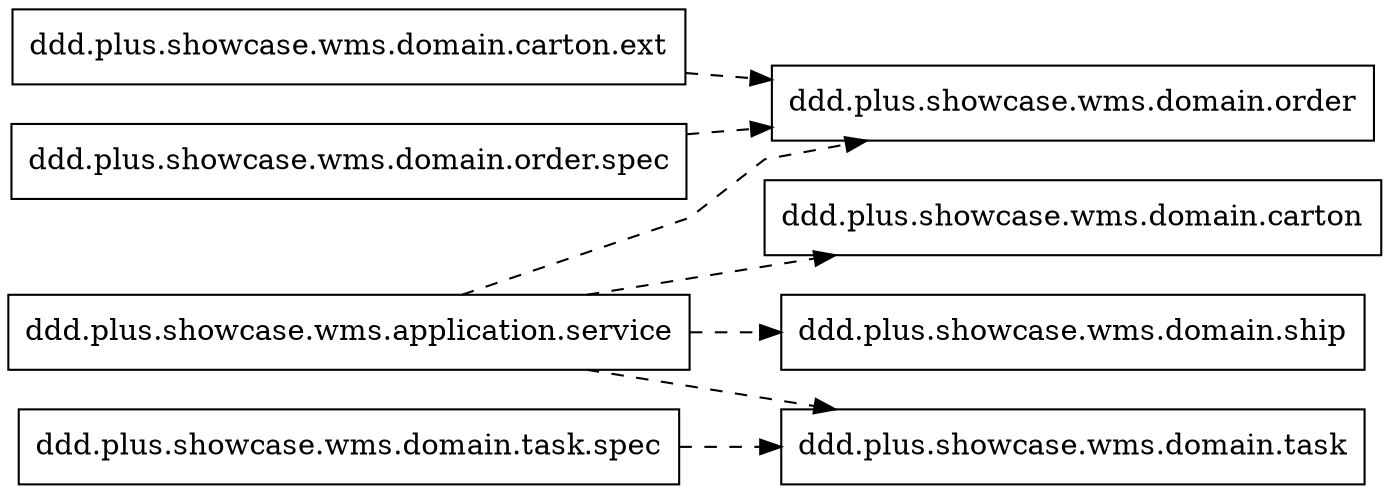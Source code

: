 digraph G {
   labelloc = "t";
   rankdir=LR;
   splines = polyline;
   node [shape=record];
   edge [style = dashed, fontsize=10];

   "ddd.plus.showcase.wms.application.service" -> "ddd.plus.showcase.wms.domain.carton"
   "ddd.plus.showcase.wms.application.service" -> "ddd.plus.showcase.wms.domain.order"
   "ddd.plus.showcase.wms.application.service" -> "ddd.plus.showcase.wms.domain.ship"
   "ddd.plus.showcase.wms.application.service" -> "ddd.plus.showcase.wms.domain.task"
   "ddd.plus.showcase.wms.domain.carton.ext" -> "ddd.plus.showcase.wms.domain.order"
   "ddd.plus.showcase.wms.domain.order.spec" -> "ddd.plus.showcase.wms.domain.order"
   "ddd.plus.showcase.wms.domain.task.spec" -> "ddd.plus.showcase.wms.domain.task"
}